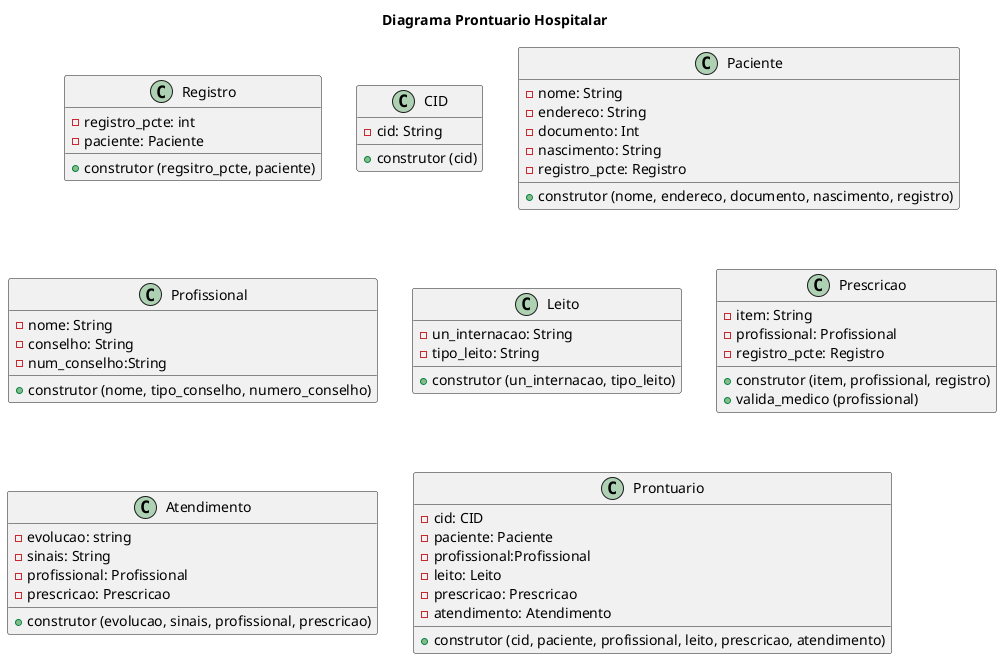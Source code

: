 @startuml Diagrama
title Diagrama Prontuario Hospitalar 

class Registro{ 
    - registro_pcte: int 
    - paciente: Paciente
    + construtor (regsitro_pcte, paciente)
}
class CID{
    - cid: String  
    + construtor (cid)
}
class Paciente{
    - nome: String 
    - endereco: String 
    - documento: Int
    - nascimento: String 
    - registro_pcte: Registro
    + construtor (nome, endereco, documento, nascimento, registro)
}
class Profissional{ 
    - nome: String
    - conselho: String
    - num_conselho:String 
    + construtor (nome, tipo_conselho, numero_conselho)
}
class Leito{
    - un_internacao: String
    - tipo_leito: String
    + construtor (un_internacao, tipo_leito)
}
class Prescricao{
    - item: String
    - profissional: Profissional
    - registro_pcte: Registro
    + construtor (item, profissional, registro)
    + valida_medico (profissional)
}
class Atendimento {
    - evolucao: string 
    - sinais: String
    - profissional: Profissional
    - prescricao: Prescricao
    + construtor (evolucao, sinais, profissional, prescricao)
}
class Prontuario{ 
    - cid: CID 
    - paciente: Paciente
    - profissional:Profissional
    - leito: Leito
    - prescricao: Prescricao
    - atendimento: Atendimento
    + construtor (cid, paciente, profissional, leito, prescricao, atendimento)
}    


